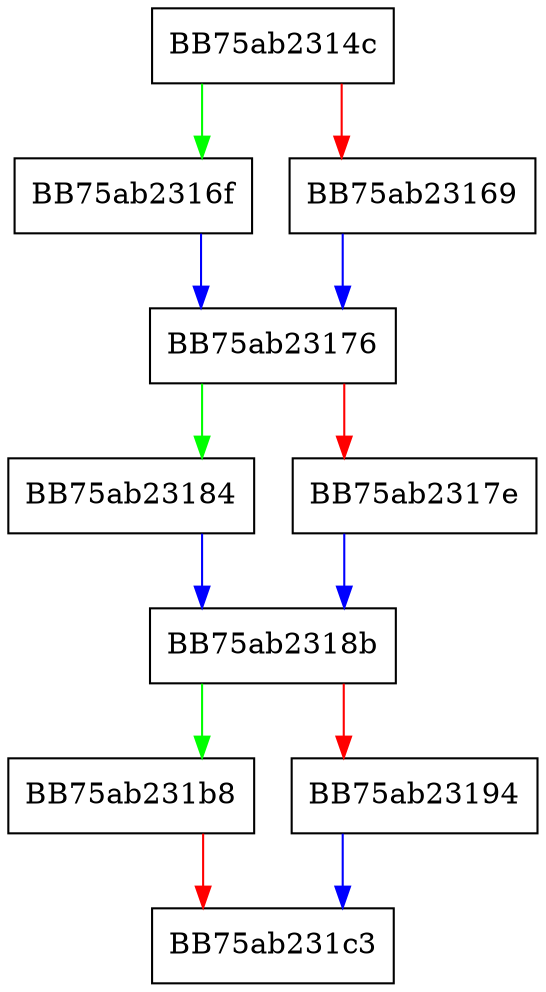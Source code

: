 digraph assign {
  node [shape="box"];
  graph [splines=ortho];
  BB75ab2314c -> BB75ab2316f [color="green"];
  BB75ab2314c -> BB75ab23169 [color="red"];
  BB75ab23169 -> BB75ab23176 [color="blue"];
  BB75ab2316f -> BB75ab23176 [color="blue"];
  BB75ab23176 -> BB75ab23184 [color="green"];
  BB75ab23176 -> BB75ab2317e [color="red"];
  BB75ab2317e -> BB75ab2318b [color="blue"];
  BB75ab23184 -> BB75ab2318b [color="blue"];
  BB75ab2318b -> BB75ab231b8 [color="green"];
  BB75ab2318b -> BB75ab23194 [color="red"];
  BB75ab23194 -> BB75ab231c3 [color="blue"];
  BB75ab231b8 -> BB75ab231c3 [color="red"];
}